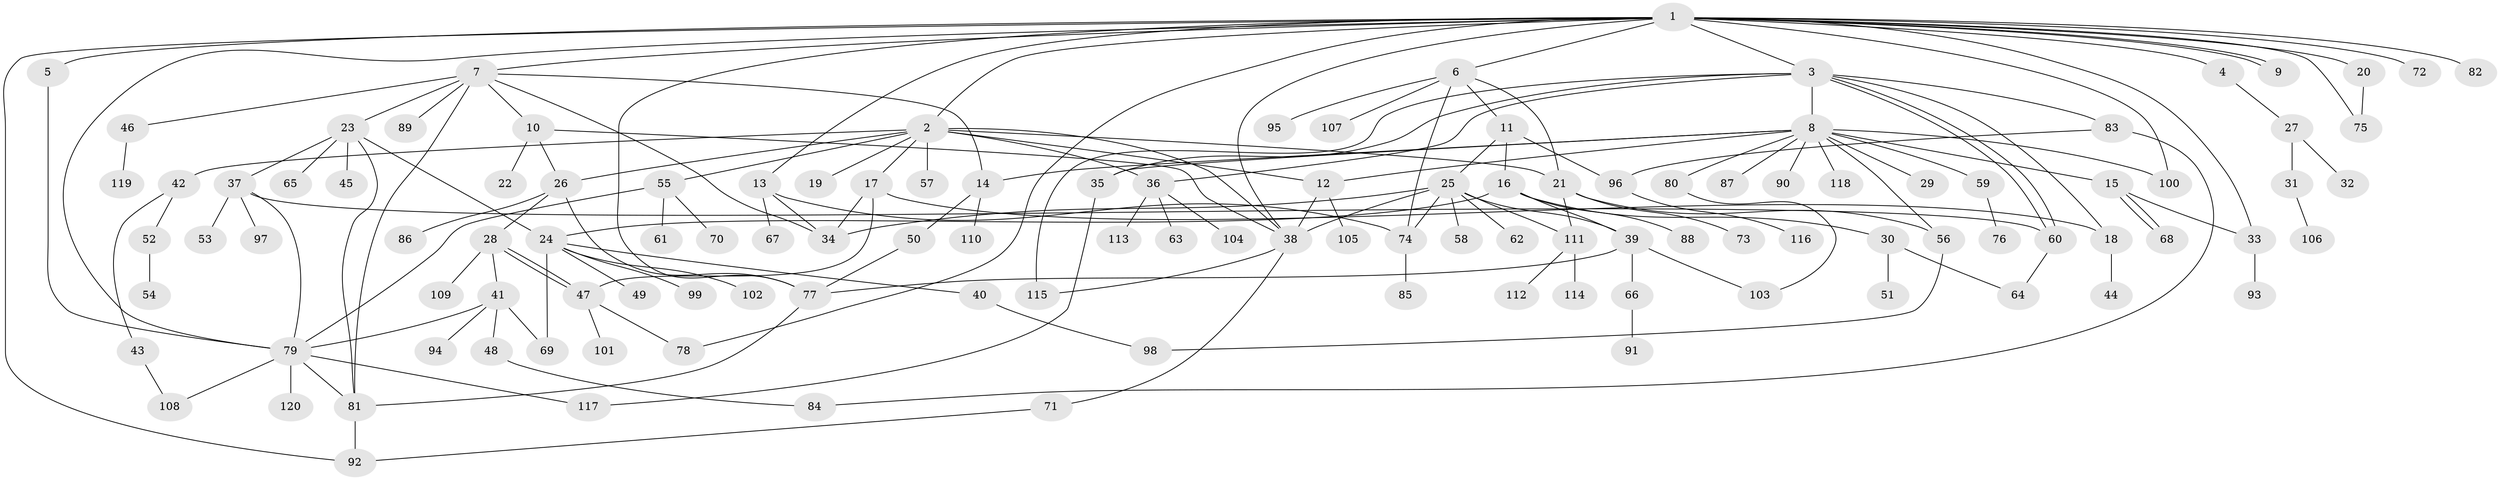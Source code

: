 // Generated by graph-tools (version 1.1) at 2025/01/03/09/25 03:01:43]
// undirected, 120 vertices, 170 edges
graph export_dot {
graph [start="1"]
  node [color=gray90,style=filled];
  1;
  2;
  3;
  4;
  5;
  6;
  7;
  8;
  9;
  10;
  11;
  12;
  13;
  14;
  15;
  16;
  17;
  18;
  19;
  20;
  21;
  22;
  23;
  24;
  25;
  26;
  27;
  28;
  29;
  30;
  31;
  32;
  33;
  34;
  35;
  36;
  37;
  38;
  39;
  40;
  41;
  42;
  43;
  44;
  45;
  46;
  47;
  48;
  49;
  50;
  51;
  52;
  53;
  54;
  55;
  56;
  57;
  58;
  59;
  60;
  61;
  62;
  63;
  64;
  65;
  66;
  67;
  68;
  69;
  70;
  71;
  72;
  73;
  74;
  75;
  76;
  77;
  78;
  79;
  80;
  81;
  82;
  83;
  84;
  85;
  86;
  87;
  88;
  89;
  90;
  91;
  92;
  93;
  94;
  95;
  96;
  97;
  98;
  99;
  100;
  101;
  102;
  103;
  104;
  105;
  106;
  107;
  108;
  109;
  110;
  111;
  112;
  113;
  114;
  115;
  116;
  117;
  118;
  119;
  120;
  1 -- 2;
  1 -- 3;
  1 -- 4;
  1 -- 5;
  1 -- 6;
  1 -- 7;
  1 -- 9;
  1 -- 9;
  1 -- 13;
  1 -- 20;
  1 -- 33;
  1 -- 38;
  1 -- 72;
  1 -- 75;
  1 -- 77;
  1 -- 78;
  1 -- 79;
  1 -- 82;
  1 -- 92;
  1 -- 100;
  2 -- 12;
  2 -- 17;
  2 -- 19;
  2 -- 21;
  2 -- 26;
  2 -- 36;
  2 -- 38;
  2 -- 42;
  2 -- 55;
  2 -- 57;
  3 -- 8;
  3 -- 18;
  3 -- 35;
  3 -- 36;
  3 -- 60;
  3 -- 60;
  3 -- 83;
  3 -- 115;
  4 -- 27;
  5 -- 79;
  6 -- 11;
  6 -- 21;
  6 -- 74;
  6 -- 95;
  6 -- 107;
  7 -- 10;
  7 -- 14;
  7 -- 23;
  7 -- 34;
  7 -- 46;
  7 -- 81;
  7 -- 89;
  8 -- 12;
  8 -- 14;
  8 -- 15;
  8 -- 29;
  8 -- 35;
  8 -- 56;
  8 -- 59;
  8 -- 80;
  8 -- 87;
  8 -- 90;
  8 -- 100;
  8 -- 118;
  10 -- 22;
  10 -- 26;
  10 -- 38;
  11 -- 16;
  11 -- 25;
  11 -- 96;
  12 -- 38;
  12 -- 105;
  13 -- 34;
  13 -- 67;
  13 -- 74;
  14 -- 50;
  14 -- 110;
  15 -- 33;
  15 -- 68;
  15 -- 68;
  16 -- 24;
  16 -- 30;
  16 -- 39;
  16 -- 88;
  17 -- 18;
  17 -- 34;
  17 -- 47;
  18 -- 44;
  20 -- 75;
  21 -- 56;
  21 -- 73;
  21 -- 111;
  23 -- 24;
  23 -- 37;
  23 -- 45;
  23 -- 65;
  23 -- 81;
  24 -- 40;
  24 -- 49;
  24 -- 69;
  24 -- 99;
  24 -- 102;
  25 -- 34;
  25 -- 38;
  25 -- 39;
  25 -- 58;
  25 -- 62;
  25 -- 74;
  25 -- 111;
  26 -- 28;
  26 -- 77;
  26 -- 86;
  27 -- 31;
  27 -- 32;
  28 -- 41;
  28 -- 47;
  28 -- 47;
  28 -- 109;
  30 -- 51;
  30 -- 64;
  31 -- 106;
  33 -- 93;
  35 -- 117;
  36 -- 63;
  36 -- 104;
  36 -- 113;
  37 -- 53;
  37 -- 60;
  37 -- 79;
  37 -- 97;
  38 -- 71;
  38 -- 115;
  39 -- 66;
  39 -- 77;
  39 -- 103;
  40 -- 98;
  41 -- 48;
  41 -- 69;
  41 -- 79;
  41 -- 94;
  42 -- 43;
  42 -- 52;
  43 -- 108;
  46 -- 119;
  47 -- 78;
  47 -- 101;
  48 -- 84;
  50 -- 77;
  52 -- 54;
  55 -- 61;
  55 -- 70;
  55 -- 79;
  56 -- 98;
  59 -- 76;
  60 -- 64;
  66 -- 91;
  71 -- 92;
  74 -- 85;
  77 -- 81;
  79 -- 81;
  79 -- 108;
  79 -- 117;
  79 -- 120;
  80 -- 103;
  81 -- 92;
  83 -- 84;
  83 -- 96;
  96 -- 116;
  111 -- 112;
  111 -- 114;
}
